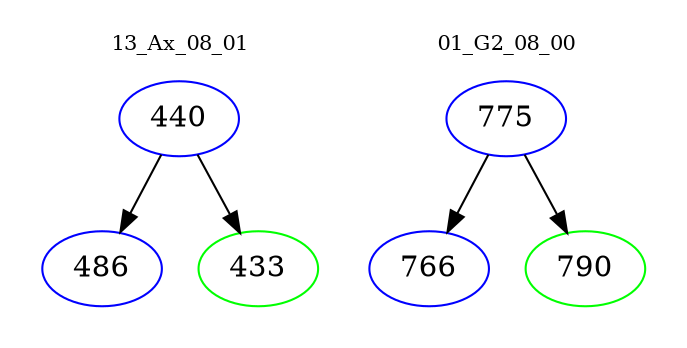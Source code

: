 digraph{
subgraph cluster_0 {
color = white
label = "13_Ax_08_01";
fontsize=10;
T0_440 [label="440", color="blue"]
T0_440 -> T0_486 [color="black"]
T0_486 [label="486", color="blue"]
T0_440 -> T0_433 [color="black"]
T0_433 [label="433", color="green"]
}
subgraph cluster_1 {
color = white
label = "01_G2_08_00";
fontsize=10;
T1_775 [label="775", color="blue"]
T1_775 -> T1_766 [color="black"]
T1_766 [label="766", color="blue"]
T1_775 -> T1_790 [color="black"]
T1_790 [label="790", color="green"]
}
}
